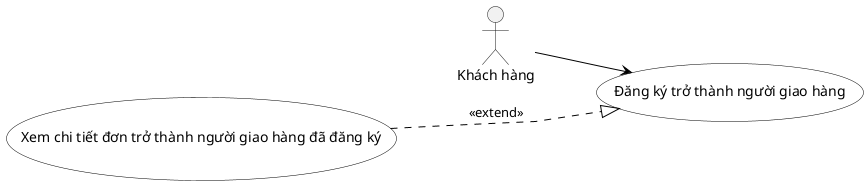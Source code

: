 @startuml
' Use horizontal layout with actors on both sides
left to right direction

' Improve visual appearance
skinparam usecase {
  BackgroundColor white
  BorderColor black
  ArrowColor black
}

skinparam linetype polyline

' Left actors
actor "Khách hàng" as kh

usecase "Đăng ký trở thành người giao hàng" as UC1
usecase "Xem chi tiết đơn trở thành người giao hàng đã đăng ký" as UC2

UC2 ...|> UC1: <<extend>>

kh --> UC1

@enduml
